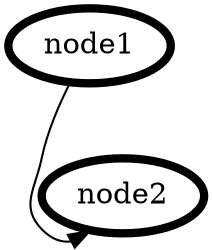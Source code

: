 digraph {
  splines=true;

  // Set the penwidth so that the compass point will be further away from the
  // node center. This will be outside the obstacles currently created by
  // `makeObstacle` in `lib/neatogen/neatosplines.c` which `addEndpoint` in
  // `lib/neatogen/multispline.c` cannot handle.
  node [penwidth=4];

  node1 -> node2:sw;
}
